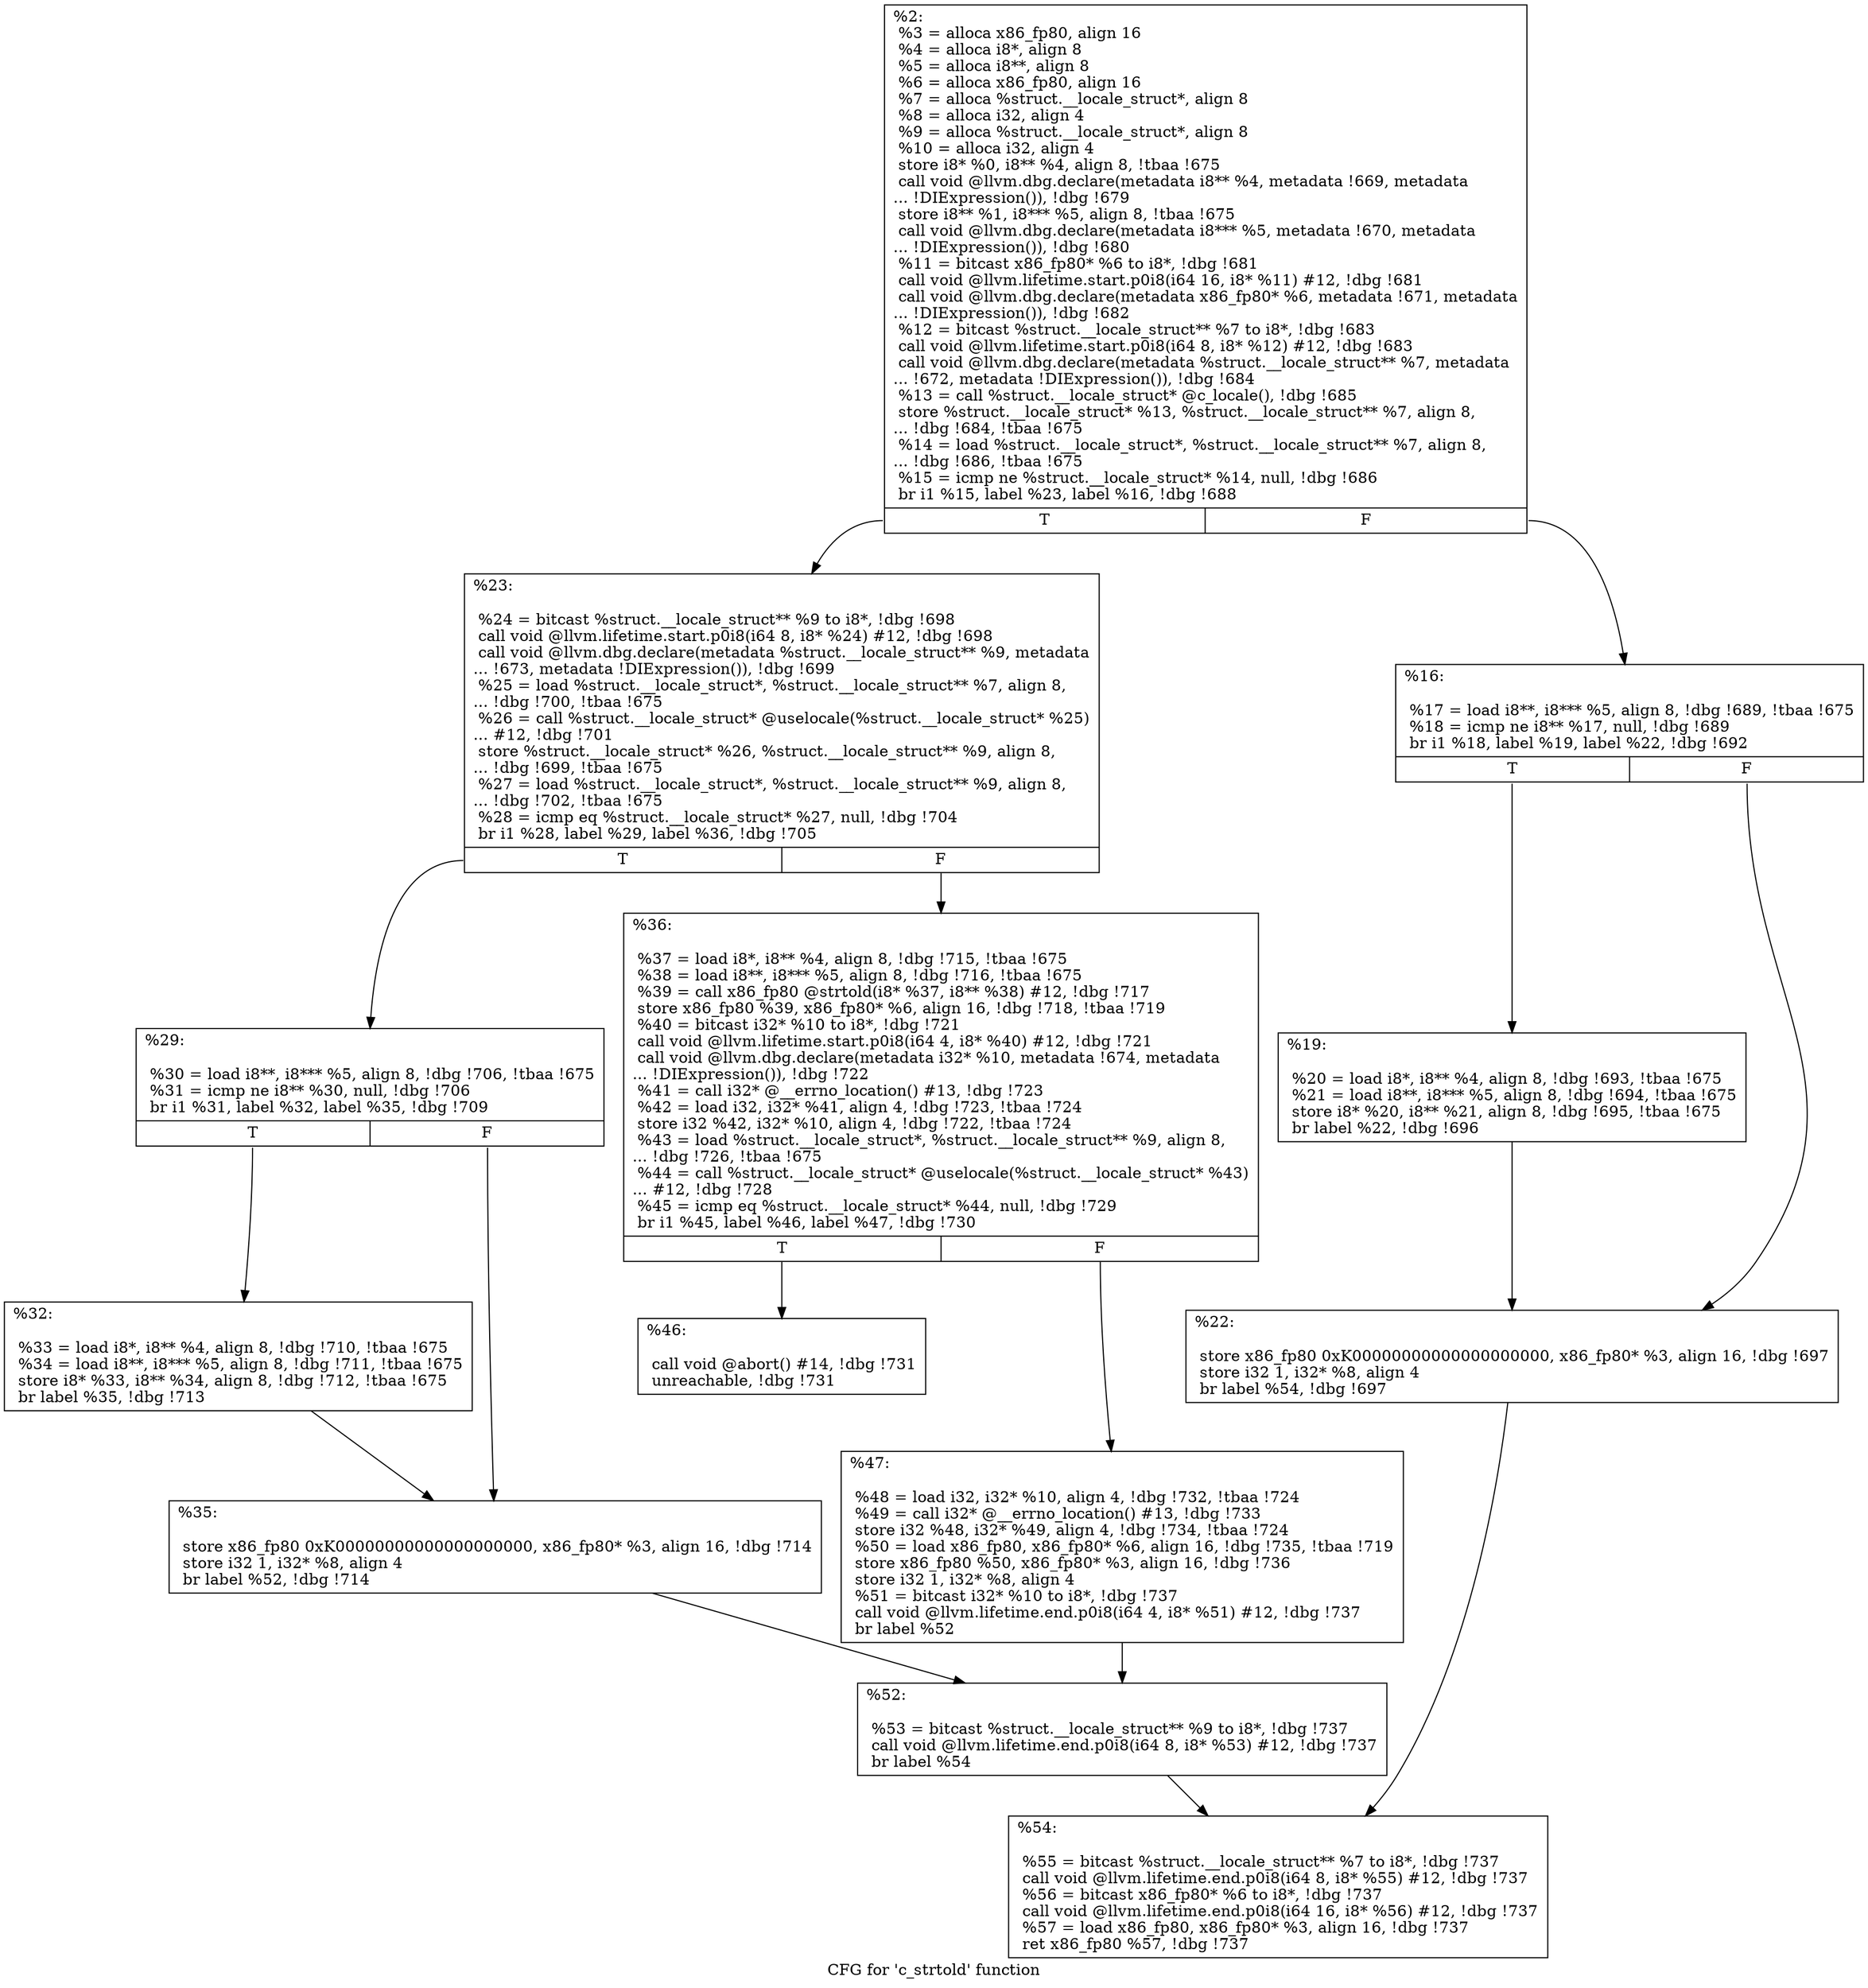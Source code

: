 digraph "CFG for 'c_strtold' function" {
	label="CFG for 'c_strtold' function";

	Node0x1d0e170 [shape=record,label="{%2:\l  %3 = alloca x86_fp80, align 16\l  %4 = alloca i8*, align 8\l  %5 = alloca i8**, align 8\l  %6 = alloca x86_fp80, align 16\l  %7 = alloca %struct.__locale_struct*, align 8\l  %8 = alloca i32, align 4\l  %9 = alloca %struct.__locale_struct*, align 8\l  %10 = alloca i32, align 4\l  store i8* %0, i8** %4, align 8, !tbaa !675\l  call void @llvm.dbg.declare(metadata i8** %4, metadata !669, metadata\l... !DIExpression()), !dbg !679\l  store i8** %1, i8*** %5, align 8, !tbaa !675\l  call void @llvm.dbg.declare(metadata i8*** %5, metadata !670, metadata\l... !DIExpression()), !dbg !680\l  %11 = bitcast x86_fp80* %6 to i8*, !dbg !681\l  call void @llvm.lifetime.start.p0i8(i64 16, i8* %11) #12, !dbg !681\l  call void @llvm.dbg.declare(metadata x86_fp80* %6, metadata !671, metadata\l... !DIExpression()), !dbg !682\l  %12 = bitcast %struct.__locale_struct** %7 to i8*, !dbg !683\l  call void @llvm.lifetime.start.p0i8(i64 8, i8* %12) #12, !dbg !683\l  call void @llvm.dbg.declare(metadata %struct.__locale_struct** %7, metadata\l... !672, metadata !DIExpression()), !dbg !684\l  %13 = call %struct.__locale_struct* @c_locale(), !dbg !685\l  store %struct.__locale_struct* %13, %struct.__locale_struct** %7, align 8,\l... !dbg !684, !tbaa !675\l  %14 = load %struct.__locale_struct*, %struct.__locale_struct** %7, align 8,\l... !dbg !686, !tbaa !675\l  %15 = icmp ne %struct.__locale_struct* %14, null, !dbg !686\l  br i1 %15, label %23, label %16, !dbg !688\l|{<s0>T|<s1>F}}"];
	Node0x1d0e170:s0 -> Node0x1c3ba90;
	Node0x1d0e170:s1 -> Node0x1d15630;
	Node0x1d15630 [shape=record,label="{%16:\l\l  %17 = load i8**, i8*** %5, align 8, !dbg !689, !tbaa !675\l  %18 = icmp ne i8** %17, null, !dbg !689\l  br i1 %18, label %19, label %22, !dbg !692\l|{<s0>T|<s1>F}}"];
	Node0x1d15630:s0 -> Node0x1c3b9f0;
	Node0x1d15630:s1 -> Node0x1c3ba40;
	Node0x1c3b9f0 [shape=record,label="{%19:\l\l  %20 = load i8*, i8** %4, align 8, !dbg !693, !tbaa !675\l  %21 = load i8**, i8*** %5, align 8, !dbg !694, !tbaa !675\l  store i8* %20, i8** %21, align 8, !dbg !695, !tbaa !675\l  br label %22, !dbg !696\l}"];
	Node0x1c3b9f0 -> Node0x1c3ba40;
	Node0x1c3ba40 [shape=record,label="{%22:\l\l  store x86_fp80 0xK00000000000000000000, x86_fp80* %3, align 16, !dbg !697\l  store i32 1, i32* %8, align 4\l  br label %54, !dbg !697\l}"];
	Node0x1c3ba40 -> Node0x1c3bd10;
	Node0x1c3ba90 [shape=record,label="{%23:\l\l  %24 = bitcast %struct.__locale_struct** %9 to i8*, !dbg !698\l  call void @llvm.lifetime.start.p0i8(i64 8, i8* %24) #12, !dbg !698\l  call void @llvm.dbg.declare(metadata %struct.__locale_struct** %9, metadata\l... !673, metadata !DIExpression()), !dbg !699\l  %25 = load %struct.__locale_struct*, %struct.__locale_struct** %7, align 8,\l... !dbg !700, !tbaa !675\l  %26 = call %struct.__locale_struct* @uselocale(%struct.__locale_struct* %25)\l... #12, !dbg !701\l  store %struct.__locale_struct* %26, %struct.__locale_struct** %9, align 8,\l... !dbg !699, !tbaa !675\l  %27 = load %struct.__locale_struct*, %struct.__locale_struct** %9, align 8,\l... !dbg !702, !tbaa !675\l  %28 = icmp eq %struct.__locale_struct* %27, null, !dbg !704\l  br i1 %28, label %29, label %36, !dbg !705\l|{<s0>T|<s1>F}}"];
	Node0x1c3ba90:s0 -> Node0x1c3bae0;
	Node0x1c3ba90:s1 -> Node0x1c3bbd0;
	Node0x1c3bae0 [shape=record,label="{%29:\l\l  %30 = load i8**, i8*** %5, align 8, !dbg !706, !tbaa !675\l  %31 = icmp ne i8** %30, null, !dbg !706\l  br i1 %31, label %32, label %35, !dbg !709\l|{<s0>T|<s1>F}}"];
	Node0x1c3bae0:s0 -> Node0x1c3bb30;
	Node0x1c3bae0:s1 -> Node0x1c3bb80;
	Node0x1c3bb30 [shape=record,label="{%32:\l\l  %33 = load i8*, i8** %4, align 8, !dbg !710, !tbaa !675\l  %34 = load i8**, i8*** %5, align 8, !dbg !711, !tbaa !675\l  store i8* %33, i8** %34, align 8, !dbg !712, !tbaa !675\l  br label %35, !dbg !713\l}"];
	Node0x1c3bb30 -> Node0x1c3bb80;
	Node0x1c3bb80 [shape=record,label="{%35:\l\l  store x86_fp80 0xK00000000000000000000, x86_fp80* %3, align 16, !dbg !714\l  store i32 1, i32* %8, align 4\l  br label %52, !dbg !714\l}"];
	Node0x1c3bb80 -> Node0x1c3bcc0;
	Node0x1c3bbd0 [shape=record,label="{%36:\l\l  %37 = load i8*, i8** %4, align 8, !dbg !715, !tbaa !675\l  %38 = load i8**, i8*** %5, align 8, !dbg !716, !tbaa !675\l  %39 = call x86_fp80 @strtold(i8* %37, i8** %38) #12, !dbg !717\l  store x86_fp80 %39, x86_fp80* %6, align 16, !dbg !718, !tbaa !719\l  %40 = bitcast i32* %10 to i8*, !dbg !721\l  call void @llvm.lifetime.start.p0i8(i64 4, i8* %40) #12, !dbg !721\l  call void @llvm.dbg.declare(metadata i32* %10, metadata !674, metadata\l... !DIExpression()), !dbg !722\l  %41 = call i32* @__errno_location() #13, !dbg !723\l  %42 = load i32, i32* %41, align 4, !dbg !723, !tbaa !724\l  store i32 %42, i32* %10, align 4, !dbg !722, !tbaa !724\l  %43 = load %struct.__locale_struct*, %struct.__locale_struct** %9, align 8,\l... !dbg !726, !tbaa !675\l  %44 = call %struct.__locale_struct* @uselocale(%struct.__locale_struct* %43)\l... #12, !dbg !728\l  %45 = icmp eq %struct.__locale_struct* %44, null, !dbg !729\l  br i1 %45, label %46, label %47, !dbg !730\l|{<s0>T|<s1>F}}"];
	Node0x1c3bbd0:s0 -> Node0x1c3bc20;
	Node0x1c3bbd0:s1 -> Node0x1c3bc70;
	Node0x1c3bc20 [shape=record,label="{%46:\l\l  call void @abort() #14, !dbg !731\l  unreachable, !dbg !731\l}"];
	Node0x1c3bc70 [shape=record,label="{%47:\l\l  %48 = load i32, i32* %10, align 4, !dbg !732, !tbaa !724\l  %49 = call i32* @__errno_location() #13, !dbg !733\l  store i32 %48, i32* %49, align 4, !dbg !734, !tbaa !724\l  %50 = load x86_fp80, x86_fp80* %6, align 16, !dbg !735, !tbaa !719\l  store x86_fp80 %50, x86_fp80* %3, align 16, !dbg !736\l  store i32 1, i32* %8, align 4\l  %51 = bitcast i32* %10 to i8*, !dbg !737\l  call void @llvm.lifetime.end.p0i8(i64 4, i8* %51) #12, !dbg !737\l  br label %52\l}"];
	Node0x1c3bc70 -> Node0x1c3bcc0;
	Node0x1c3bcc0 [shape=record,label="{%52:\l\l  %53 = bitcast %struct.__locale_struct** %9 to i8*, !dbg !737\l  call void @llvm.lifetime.end.p0i8(i64 8, i8* %53) #12, !dbg !737\l  br label %54\l}"];
	Node0x1c3bcc0 -> Node0x1c3bd10;
	Node0x1c3bd10 [shape=record,label="{%54:\l\l  %55 = bitcast %struct.__locale_struct** %7 to i8*, !dbg !737\l  call void @llvm.lifetime.end.p0i8(i64 8, i8* %55) #12, !dbg !737\l  %56 = bitcast x86_fp80* %6 to i8*, !dbg !737\l  call void @llvm.lifetime.end.p0i8(i64 16, i8* %56) #12, !dbg !737\l  %57 = load x86_fp80, x86_fp80* %3, align 16, !dbg !737\l  ret x86_fp80 %57, !dbg !737\l}"];
}

